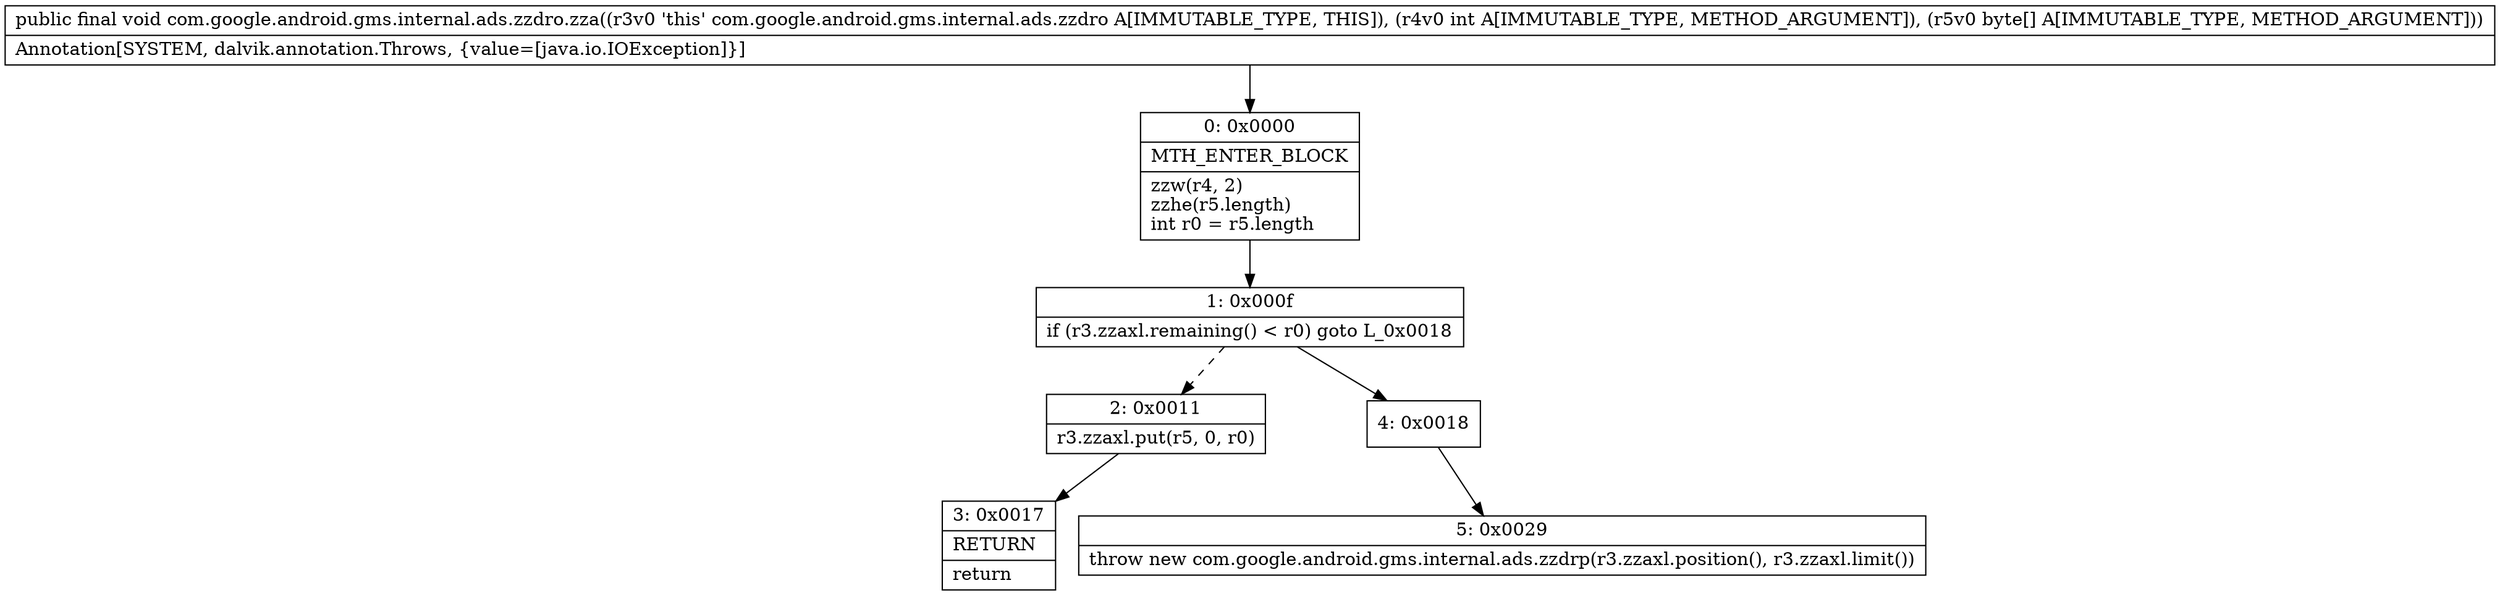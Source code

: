 digraph "CFG forcom.google.android.gms.internal.ads.zzdro.zza(I[B)V" {
Node_0 [shape=record,label="{0\:\ 0x0000|MTH_ENTER_BLOCK\l|zzw(r4, 2)\lzzhe(r5.length)\lint r0 = r5.length\l}"];
Node_1 [shape=record,label="{1\:\ 0x000f|if (r3.zzaxl.remaining() \< r0) goto L_0x0018\l}"];
Node_2 [shape=record,label="{2\:\ 0x0011|r3.zzaxl.put(r5, 0, r0)\l}"];
Node_3 [shape=record,label="{3\:\ 0x0017|RETURN\l|return\l}"];
Node_4 [shape=record,label="{4\:\ 0x0018}"];
Node_5 [shape=record,label="{5\:\ 0x0029|throw new com.google.android.gms.internal.ads.zzdrp(r3.zzaxl.position(), r3.zzaxl.limit())\l}"];
MethodNode[shape=record,label="{public final void com.google.android.gms.internal.ads.zzdro.zza((r3v0 'this' com.google.android.gms.internal.ads.zzdro A[IMMUTABLE_TYPE, THIS]), (r4v0 int A[IMMUTABLE_TYPE, METHOD_ARGUMENT]), (r5v0 byte[] A[IMMUTABLE_TYPE, METHOD_ARGUMENT]))  | Annotation[SYSTEM, dalvik.annotation.Throws, \{value=[java.io.IOException]\}]\l}"];
MethodNode -> Node_0;
Node_0 -> Node_1;
Node_1 -> Node_2[style=dashed];
Node_1 -> Node_4;
Node_2 -> Node_3;
Node_4 -> Node_5;
}

